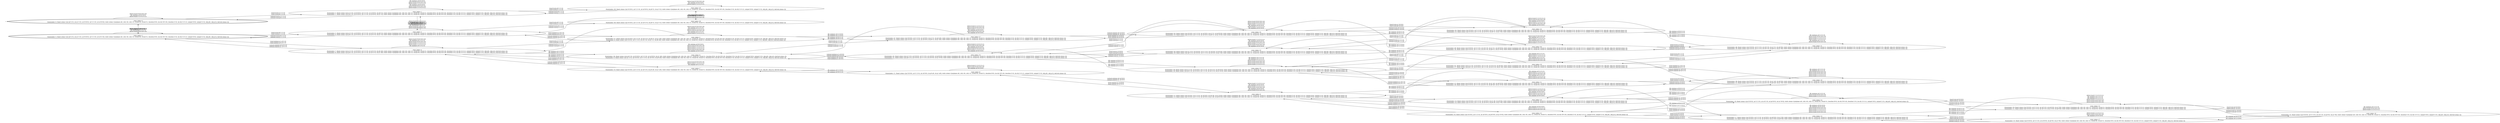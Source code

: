 digraph {
rankdir="LR"
s0[peripheries=2,label="state_index=0
State(index=0, fluent atoms=[(at p0 l1-0), (at p1 l1-0), (at t0 l0-0), (at t1 l1-0), (at a0 l0-0)], static atoms=[(airplane a0), (city c0), (city c1), (truck t0), (truck t1), (location l0-0), (in-city l0-0 c0), (location l1-0), (in-city l1-0 c1), (airport l0-0), (airport l1-0), (obj p0), (obj p1)], derived atoms=[])
"]
s1[label="state_index=1
State(index=2, fluent atoms=[(at p1 l1-0), (at t0 l0-0), (at t1 l1-0), (at a0 l0-0), (in p0 t1)], static atoms=[(airplane a0), (city c0), (city c1), (truck t0), (truck t1), (location l0-0), (in-city l0-0 c0), (location l1-0), (in-city l1-0 c1), (airport l0-0), (airport l1-0), (obj p0), (obj p1)], derived atoms=[])
State(index=1, fluent atoms=[(at p0 l1-0), (at t0 l0-0), (at t1 l1-0), (at a0 l0-0), (in p1 t1)], static atoms=[(airplane a0), (city c0), (city c1), (truck t0), (truck t1), (location l0-0), (in-city l0-0 c0), (location l1-0), (in-city l1-0 c1), (airport l0-0), (airport l1-0), (obj p0), (obj p1)], derived atoms=[])
"]
s2[peripheries=2,label="state_index=2
State(index=3, fluent atoms=[(at p0 l1-0), (at p1 l1-0), (at t0 l0-0), (at t1 l1-0), (at a0 l1-0)], static atoms=[(airplane a0), (city c0), (city c1), (truck t0), (truck t1), (location l0-0), (in-city l0-0 c0), (location l1-0), (in-city l1-0 c1), (airport l0-0), (airport l1-0), (obj p0), (obj p1)], derived atoms=[])
"]
s3[label="state_index=3
State(index=5, fluent atoms=[(at p1 l1-0), (at t0 l0-0), (at t1 l1-0), (at a0 l1-0), (in p0 t1)], static atoms=[(airplane a0), (city c0), (city c1), (truck t0), (truck t1), (location l0-0), (in-city l0-0 c0), (location l1-0), (in-city l1-0 c1), (airport l0-0), (airport l1-0), (obj p0), (obj p1)], derived atoms=[])
State(index=4, fluent atoms=[(at p0 l1-0), (at t0 l0-0), (at t1 l1-0), (at a0 l1-0), (in p1 t1)], static atoms=[(airplane a0), (city c0), (city c1), (truck t0), (truck t1), (location l0-0), (in-city l0-0 c0), (location l1-0), (in-city l1-0 c1), (airport l0-0), (airport l1-0), (obj p0), (obj p1)], derived atoms=[])
"]
s4[label="state_index=4
State(index=7, fluent atoms=[(at p1 l1-0), (at t0 l0-0), (at t1 l1-0), (at a0 l1-0), (in p0 a0)], static atoms=[(airplane a0), (city c0), (city c1), (truck t0), (truck t1), (location l0-0), (in-city l0-0 c0), (location l1-0), (in-city l1-0 c1), (airport l0-0), (airport l1-0), (obj p0), (obj p1)], derived atoms=[])
State(index=6, fluent atoms=[(at p0 l1-0), (at t0 l0-0), (at t1 l1-0), (at a0 l1-0), (in p1 a0)], static atoms=[(airplane a0), (city c0), (city c1), (truck t0), (truck t1), (location l0-0), (in-city l0-0 c0), (location l1-0), (in-city l1-0 c1), (airport l0-0), (airport l1-0), (obj p0), (obj p1)], derived atoms=[])
"]
s5[label="state_index=5
State(index=37, fluent atoms=[(at t0 l0-0), (at t1 l1-0), (at a0 l1-0), (in p0 t1), (in p1 a0)], static atoms=[(airplane a0), (city c0), (city c1), (truck t0), (truck t1), (location l0-0), (in-city l0-0 c0), (location l1-0), (in-city l1-0 c1), (airport l0-0), (airport l1-0), (obj p0), (obj p1)], derived atoms=[])
State(index=8, fluent atoms=[(at t0 l0-0), (at t1 l1-0), (at a0 l1-0), (in p1 t1), (in p0 a0)], static atoms=[(airplane a0), (city c0), (city c1), (truck t0), (truck t1), (location l0-0), (in-city l0-0 c0), (location l1-0), (in-city l1-0 c1), (airport l0-0), (airport l1-0), (obj p0), (obj p1)], derived atoms=[])
"]
s6[label="state_index=6
State(index=36, fluent atoms=[(at p0 l1-0), (at t0 l0-0), (at t1 l1-0), (at a0 l0-0), (in p1 a0)], static atoms=[(airplane a0), (city c0), (city c1), (truck t0), (truck t1), (location l0-0), (in-city l0-0 c0), (location l1-0), (in-city l1-0 c1), (airport l0-0), (airport l1-0), (obj p0), (obj p1)], derived atoms=[])
State(index=9, fluent atoms=[(at p1 l1-0), (at t0 l0-0), (at t1 l1-0), (at a0 l0-0), (in p0 a0)], static atoms=[(airplane a0), (city c0), (city c1), (truck t0), (truck t1), (location l0-0), (in-city l0-0 c0), (location l1-0), (in-city l1-0 c1), (airport l0-0), (airport l1-0), (obj p0), (obj p1)], derived atoms=[])
"]
s7[label="state_index=7
State(index=10, fluent atoms=[(at t0 l0-0), (at t1 l1-0), (at a0 l1-0), (in p0 a0), (in p1 a0)], static atoms=[(airplane a0), (city c0), (city c1), (truck t0), (truck t1), (location l0-0), (in-city l0-0 c0), (location l1-0), (in-city l1-0 c1), (airport l0-0), (airport l1-0), (obj p0), (obj p1)], derived atoms=[])
"]
s8[label="state_index=8
State(index=11, fluent atoms=[(at t0 l0-0), (at t1 l1-0), (at a0 l0-0), (in p0 a0), (in p1 a0)], static atoms=[(airplane a0), (city c0), (city c1), (truck t0), (truck t1), (location l0-0), (in-city l0-0 c0), (location l1-0), (in-city l1-0 c1), (airport l0-0), (airport l1-0), (obj p0), (obj p1)], derived atoms=[])
"]
s9[label="state_index=9
State(index=12, fluent atoms=[(at t0 l0-0), (at t1 l1-0), (at a0 l0-0), (in p0 a0), (at p1 l0-0)], static atoms=[(airplane a0), (city c0), (city c1), (truck t0), (truck t1), (location l0-0), (in-city l0-0 c0), (location l1-0), (in-city l1-0 c1), (airport l0-0), (airport l1-0), (obj p0), (obj p1)], derived atoms=[])
State(index=13, fluent atoms=[(at t0 l0-0), (at t1 l1-0), (at a0 l0-0), (in p1 a0), (at p0 l0-0)], static atoms=[(airplane a0), (city c0), (city c1), (truck t0), (truck t1), (location l0-0), (in-city l0-0 c0), (location l1-0), (in-city l1-0 c1), (airport l0-0), (airport l1-0), (obj p0), (obj p1)], derived atoms=[])
"]
s10[label="state_index=10
State(index=14, fluent atoms=[(at t0 l0-0), (at t1 l1-0), (at a0 l0-0), (in p1 a0), (in p0 t0)], static atoms=[(airplane a0), (city c0), (city c1), (truck t0), (truck t1), (location l0-0), (in-city l0-0 c0), (location l1-0), (in-city l1-0 c1), (airport l0-0), (airport l1-0), (obj p0), (obj p1)], derived atoms=[])
State(index=24, fluent atoms=[(at t0 l0-0), (at t1 l1-0), (at a0 l0-0), (in p0 a0), (in p1 t0)], static atoms=[(airplane a0), (city c0), (city c1), (truck t0), (truck t1), (location l0-0), (in-city l0-0 c0), (location l1-0), (in-city l1-0 c1), (airport l0-0), (airport l1-0), (obj p0), (obj p1)], derived atoms=[])
"]
s11[label="state_index=11
State(index=15, fluent atoms=[(at t0 l0-0), (at t1 l1-0), (at a0 l1-0), (in p1 a0), (at p0 l0-0)], static atoms=[(airplane a0), (city c0), (city c1), (truck t0), (truck t1), (location l0-0), (in-city l0-0 c0), (location l1-0), (in-city l1-0 c1), (airport l0-0), (airport l1-0), (obj p0), (obj p1)], derived atoms=[])
State(index=26, fluent atoms=[(at t0 l0-0), (at t1 l1-0), (at a0 l1-0), (in p0 a0), (at p1 l0-0)], static atoms=[(airplane a0), (city c0), (city c1), (truck t0), (truck t1), (location l0-0), (in-city l0-0 c0), (location l1-0), (in-city l1-0 c1), (airport l0-0), (airport l1-0), (obj p0), (obj p1)], derived atoms=[])
"]
s12[label="state_index=12
State(index=16, fluent atoms=[(at t0 l0-0), (at t1 l1-0), (at a0 l0-0), (at p0 l0-0), (at p1 l0-0)], static atoms=[(airplane a0), (city c0), (city c1), (truck t0), (truck t1), (location l0-0), (in-city l0-0 c0), (location l1-0), (in-city l1-0 c1), (airport l0-0), (airport l1-0), (obj p0), (obj p1)], derived atoms=[])
"]
s13[label="state_index=13
State(index=17, fluent atoms=[(at t0 l0-0), (at t1 l1-0), (at a0 l0-0), (at p0 l0-0), (in p1 t0)], static atoms=[(airplane a0), (city c0), (city c1), (truck t0), (truck t1), (location l0-0), (in-city l0-0 c0), (location l1-0), (in-city l1-0 c1), (airport l0-0), (airport l1-0), (obj p0), (obj p1)], derived atoms=[])
State(index=18, fluent atoms=[(at t0 l0-0), (at t1 l1-0), (at a0 l0-0), (at p1 l0-0), (in p0 t0)], static atoms=[(airplane a0), (city c0), (city c1), (truck t0), (truck t1), (location l0-0), (in-city l0-0 c0), (location l1-0), (in-city l1-0 c1), (airport l0-0), (airport l1-0), (obj p0), (obj p1)], derived atoms=[])
"]
s14[label="state_index=14
State(index=19, fluent atoms=[(at t0 l0-0), (at t1 l1-0), (at a0 l1-0), (at p0 l0-0), (at p1 l0-0)], static atoms=[(airplane a0), (city c0), (city c1), (truck t0), (truck t1), (location l0-0), (in-city l0-0 c0), (location l1-0), (in-city l1-0 c1), (airport l0-0), (airport l1-0), (obj p0), (obj p1)], derived atoms=[])
"]
s15[label="state_index=15
State(index=20, fluent atoms=[(at t0 l0-0), (at t1 l1-0), (at a0 l1-0), (at p0 l0-0), (in p1 t0)], static atoms=[(airplane a0), (city c0), (city c1), (truck t0), (truck t1), (location l0-0), (in-city l0-0 c0), (location l1-0), (in-city l1-0 c1), (airport l0-0), (airport l1-0), (obj p0), (obj p1)], derived atoms=[])
State(index=21, fluent atoms=[(at t0 l0-0), (at t1 l1-0), (at a0 l1-0), (at p1 l0-0), (in p0 t0)], static atoms=[(airplane a0), (city c0), (city c1), (truck t0), (truck t1), (location l0-0), (in-city l0-0 c0), (location l1-0), (in-city l1-0 c1), (airport l0-0), (airport l1-0), (obj p0), (obj p1)], derived atoms=[])
"]
s16[label="state_index=16
State(index=22, fluent atoms=[(at t0 l0-0), (at t1 l1-0), (at a0 l1-0), (in p0 t0), (in p1 t0)], static atoms=[(airplane a0), (city c0), (city c1), (truck t0), (truck t1), (location l0-0), (in-city l0-0 c0), (location l1-0), (in-city l1-0 c1), (airport l0-0), (airport l1-0), (obj p0), (obj p1)], derived atoms=[])
"]
s17[label="state_index=17
State(index=23, fluent atoms=[(at t0 l0-0), (at t1 l1-0), (at a0 l0-0), (in p0 t0), (in p1 t0)], static atoms=[(airplane a0), (city c0), (city c1), (truck t0), (truck t1), (location l0-0), (in-city l0-0 c0), (location l1-0), (in-city l1-0 c1), (airport l0-0), (airport l1-0), (obj p0), (obj p1)], derived atoms=[])
"]
s18[label="state_index=18
State(index=38, fluent atoms=[(at t0 l0-0), (at t1 l1-0), (at a0 l1-0), (in p1 a0), (in p0 t0)], static atoms=[(airplane a0), (city c0), (city c1), (truck t0), (truck t1), (location l0-0), (in-city l0-0 c0), (location l1-0), (in-city l1-0 c1), (airport l0-0), (airport l1-0), (obj p0), (obj p1)], derived atoms=[])
State(index=25, fluent atoms=[(at t0 l0-0), (at t1 l1-0), (at a0 l1-0), (in p0 a0), (in p1 t0)], static atoms=[(airplane a0), (city c0), (city c1), (truck t0), (truck t1), (location l0-0), (in-city l0-0 c0), (location l1-0), (in-city l1-0 c1), (airport l0-0), (airport l1-0), (obj p0), (obj p1)], derived atoms=[])
"]
s19[label="state_index=19
State(index=41, fluent atoms=[(at p1 l1-0), (at t0 l0-0), (at t1 l1-0), (at a0 l1-0), (in p0 t0)], static atoms=[(airplane a0), (city c0), (city c1), (truck t0), (truck t1), (location l0-0), (in-city l0-0 c0), (location l1-0), (in-city l1-0 c1), (airport l0-0), (airport l1-0), (obj p0), (obj p1)], derived atoms=[])
State(index=27, fluent atoms=[(at p0 l1-0), (at t0 l0-0), (at t1 l1-0), (at a0 l1-0), (in p1 t0)], static atoms=[(airplane a0), (city c0), (city c1), (truck t0), (truck t1), (location l0-0), (in-city l0-0 c0), (location l1-0), (in-city l1-0 c1), (airport l0-0), (airport l1-0), (obj p0), (obj p1)], derived atoms=[])
"]
s20[label="state_index=20
State(index=39, fluent atoms=[(at p1 l1-0), (at t0 l0-0), (at t1 l1-0), (at a0 l1-0), (at p0 l0-0)], static atoms=[(airplane a0), (city c0), (city c1), (truck t0), (truck t1), (location l0-0), (in-city l0-0 c0), (location l1-0), (in-city l1-0 c1), (airport l0-0), (airport l1-0), (obj p0), (obj p1)], derived atoms=[])
State(index=28, fluent atoms=[(at p0 l1-0), (at t0 l0-0), (at t1 l1-0), (at a0 l1-0), (at p1 l0-0)], static atoms=[(airplane a0), (city c0), (city c1), (truck t0), (truck t1), (location l0-0), (in-city l0-0 c0), (location l1-0), (in-city l1-0 c1), (airport l0-0), (airport l1-0), (obj p0), (obj p1)], derived atoms=[])
"]
s21[label="state_index=21
State(index=46, fluent atoms=[(at t0 l0-0), (at t1 l1-0), (at a0 l1-0), (in p1 t1), (in p0 t0)], static atoms=[(airplane a0), (city c0), (city c1), (truck t0), (truck t1), (location l0-0), (in-city l0-0 c0), (location l1-0), (in-city l1-0 c1), (airport l0-0), (airport l1-0), (obj p0), (obj p1)], derived atoms=[])
State(index=29, fluent atoms=[(at t0 l0-0), (at t1 l1-0), (at a0 l1-0), (in p0 t1), (in p1 t0)], static atoms=[(airplane a0), (city c0), (city c1), (truck t0), (truck t1), (location l0-0), (in-city l0-0 c0), (location l1-0), (in-city l1-0 c1), (airport l0-0), (airport l1-0), (obj p0), (obj p1)], derived atoms=[])
"]
s22[label="state_index=22
State(index=44, fluent atoms=[(at p1 l1-0), (at t0 l0-0), (at t1 l1-0), (at a0 l0-0), (in p0 t0)], static atoms=[(airplane a0), (city c0), (city c1), (truck t0), (truck t1), (location l0-0), (in-city l0-0 c0), (location l1-0), (in-city l1-0 c1), (airport l0-0), (airport l1-0), (obj p0), (obj p1)], derived atoms=[])
State(index=30, fluent atoms=[(at p0 l1-0), (at t0 l0-0), (at t1 l1-0), (at a0 l0-0), (in p1 t0)], static atoms=[(airplane a0), (city c0), (city c1), (truck t0), (truck t1), (location l0-0), (in-city l0-0 c0), (location l1-0), (in-city l1-0 c1), (airport l0-0), (airport l1-0), (obj p0), (obj p1)], derived atoms=[])
"]
s23[label="state_index=23
State(index=42, fluent atoms=[(at p1 l1-0), (at t0 l0-0), (at t1 l1-0), (at a0 l0-0), (at p0 l0-0)], static atoms=[(airplane a0), (city c0), (city c1), (truck t0), (truck t1), (location l0-0), (in-city l0-0 c0), (location l1-0), (in-city l1-0 c1), (airport l0-0), (airport l1-0), (obj p0), (obj p1)], derived atoms=[])
State(index=31, fluent atoms=[(at p0 l1-0), (at t0 l0-0), (at t1 l1-0), (at a0 l0-0), (at p1 l0-0)], static atoms=[(airplane a0), (city c0), (city c1), (truck t0), (truck t1), (location l0-0), (in-city l0-0 c0), (location l1-0), (in-city l1-0 c1), (airport l0-0), (airport l1-0), (obj p0), (obj p1)], derived atoms=[])
"]
s24[label="state_index=24
State(index=45, fluent atoms=[(at t0 l0-0), (at t1 l1-0), (at a0 l0-0), (in p1 t1), (in p0 t0)], static atoms=[(airplane a0), (city c0), (city c1), (truck t0), (truck t1), (location l0-0), (in-city l0-0 c0), (location l1-0), (in-city l1-0 c1), (airport l0-0), (airport l1-0), (obj p0), (obj p1)], derived atoms=[])
State(index=32, fluent atoms=[(at t0 l0-0), (at t1 l1-0), (at a0 l0-0), (in p0 t1), (in p1 t0)], static atoms=[(airplane a0), (city c0), (city c1), (truck t0), (truck t1), (location l0-0), (in-city l0-0 c0), (location l1-0), (in-city l1-0 c1), (airport l0-0), (airport l1-0), (obj p0), (obj p1)], derived atoms=[])
"]
s25[label="state_index=25
State(index=43, fluent atoms=[(at t0 l0-0), (at t1 l1-0), (at a0 l0-0), (in p1 t1), (at p0 l0-0)], static atoms=[(airplane a0), (city c0), (city c1), (truck t0), (truck t1), (location l0-0), (in-city l0-0 c0), (location l1-0), (in-city l1-0 c1), (airport l0-0), (airport l1-0), (obj p0), (obj p1)], derived atoms=[])
State(index=33, fluent atoms=[(at t0 l0-0), (at t1 l1-0), (at a0 l0-0), (in p0 t1), (at p1 l0-0)], static atoms=[(airplane a0), (city c0), (city c1), (truck t0), (truck t1), (location l0-0), (in-city l0-0 c0), (location l1-0), (in-city l1-0 c1), (airport l0-0), (airport l1-0), (obj p0), (obj p1)], derived atoms=[])
"]
s26[label="state_index=26
State(index=40, fluent atoms=[(at t0 l0-0), (at t1 l1-0), (at a0 l1-0), (in p1 t1), (at p0 l0-0)], static atoms=[(airplane a0), (city c0), (city c1), (truck t0), (truck t1), (location l0-0), (in-city l0-0 c0), (location l1-0), (in-city l1-0 c1), (airport l0-0), (airport l1-0), (obj p0), (obj p1)], derived atoms=[])
State(index=34, fluent atoms=[(at t0 l0-0), (at t1 l1-0), (at a0 l1-0), (in p0 t1), (at p1 l0-0)], static atoms=[(airplane a0), (city c0), (city c1), (truck t0), (truck t1), (location l0-0), (in-city l0-0 c0), (location l1-0), (in-city l1-0 c1), (airport l0-0), (airport l1-0), (obj p0), (obj p1)], derived atoms=[])
"]
s27[label="state_index=27
State(index=47, fluent atoms=[(at t0 l0-0), (at t1 l1-0), (at a0 l0-0), (in p1 t1), (in p0 a0)], static atoms=[(airplane a0), (city c0), (city c1), (truck t0), (truck t1), (location l0-0), (in-city l0-0 c0), (location l1-0), (in-city l1-0 c1), (airport l0-0), (airport l1-0), (obj p0), (obj p1)], derived atoms=[])
State(index=35, fluent atoms=[(at t0 l0-0), (at t1 l1-0), (at a0 l0-0), (in p0 t1), (in p1 a0)], static atoms=[(airplane a0), (city c0), (city c1), (truck t0), (truck t1), (location l0-0), (in-city l0-0 c0), (location l1-0), (in-city l1-0 c1), (airport l0-0), (airport l1-0), (obj p0), (obj p1)], derived atoms=[])
"]
s28[label="state_index=28
State(index=48, fluent atoms=[(at t0 l0-0), (at t1 l1-0), (at a0 l1-0), (in p0 t1), (in p1 t1)], static atoms=[(airplane a0), (city c0), (city c1), (truck t0), (truck t1), (location l0-0), (in-city l0-0 c0), (location l1-0), (in-city l1-0 c1), (airport l0-0), (airport l1-0), (obj p0), (obj p1)], derived atoms=[])
"]
s29[label="state_index=29
State(index=49, fluent atoms=[(at t0 l0-0), (at t1 l1-0), (at a0 l0-0), (in p0 t1), (in p1 t1)], static atoms=[(airplane a0), (city c0), (city c1), (truck t0), (truck t1), (location l0-0), (in-city l0-0 c0), (location l1-0), (in-city l1-0 c1), (airport l0-0), (airport l1-0), (obj p0), (obj p1)], derived atoms=[])
"]
Dangling [ label = "", style = invis ]
{ rank = same; Dangling }
Dangling -> s0
{ rank = same; s16}
{ rank = same; s15,s17}
{ rank = same; s13,s14,s18,s21}
{ rank = same; s10,s11,s12,s19,s24,s26}
{ rank = same; s9,s20,s22,s25}
{ rank = same; s8,s23,s27}
{ rank = same; s5,s6,s7,s28,s29}
{ rank = same; s1,s3,s4}
{ rank = same; s0,s2}
s0->s0 [label="(drive-truck t0 l0-0 l0-0 c0)
(fly-airplane a0 l0-0 l0-0)
(drive-truck t1 l1-0 l1-0 c1)
"]
s0->s1 [label="(load-truck p1 t1 l1-0)
(load-truck p0 t1 l1-0)
"]
s0->s2 [label="(fly-airplane a0 l0-0 l1-0)
"]
s1->s0 [label="(unload-truck p1 t1 l1-0)
(unload-truck p0 t1 l1-0)
"]
s1->s1 [label="(fly-airplane a0 l0-0 l0-0)
(drive-truck t0 l0-0 l0-0 c0)
(drive-truck t1 l1-0 l1-0 c1)
(fly-airplane a0 l0-0 l0-0)
(drive-truck t0 l0-0 l0-0 c0)
(drive-truck t1 l1-0 l1-0 c1)
"]
s1->s3 [label="(fly-airplane a0 l0-0 l1-0)
(fly-airplane a0 l0-0 l1-0)
"]
s1->s29 [label="(load-truck p0 t1 l1-0)
(load-truck p1 t1 l1-0)
"]
s2->s0 [label="(fly-airplane a0 l1-0 l0-0)
"]
s2->s2 [label="(drive-truck t1 l1-0 l1-0 c1)
(fly-airplane a0 l1-0 l1-0)
(drive-truck t0 l0-0 l0-0 c0)
"]
s2->s3 [label="(load-truck p0 t1 l1-0)
(load-truck p1 t1 l1-0)
"]
s2->s4 [label="(load-airplane p1 a0 l1-0)
(load-airplane p0 a0 l1-0)
"]
s3->s1 [label="(fly-airplane a0 l1-0 l0-0)
(fly-airplane a0 l1-0 l0-0)
"]
s3->s2 [label="(unload-truck p0 t1 l1-0)
(unload-truck p1 t1 l1-0)
"]
s3->s3 [label="(drive-truck t1 l1-0 l1-0 c1)
(fly-airplane a0 l1-0 l1-0)
(drive-truck t0 l0-0 l0-0 c0)
(fly-airplane a0 l1-0 l1-0)
(drive-truck t1 l1-0 l1-0 c1)
(drive-truck t0 l0-0 l0-0 c0)
"]
s3->s5 [label="(load-airplane p1 a0 l1-0)
(load-airplane p0 a0 l1-0)
"]
s3->s28 [label="(load-truck p0 t1 l1-0)
(load-truck p1 t1 l1-0)
"]
s4->s2 [label="(unload-airplane p0 a0 l1-0)
(unload-airplane p1 a0 l1-0)
"]
s4->s4 [label="(drive-truck t0 l0-0 l0-0 c0)
(fly-airplane a0 l1-0 l1-0)
(drive-truck t0 l0-0 l0-0 c0)
(drive-truck t1 l1-0 l1-0 c1)
(drive-truck t1 l1-0 l1-0 c1)
(fly-airplane a0 l1-0 l1-0)
"]
s4->s5 [label="(load-truck p1 t1 l1-0)
(load-truck p0 t1 l1-0)
"]
s4->s6 [label="(fly-airplane a0 l1-0 l0-0)
(fly-airplane a0 l1-0 l0-0)
"]
s4->s7 [label="(load-airplane p0 a0 l1-0)
(load-airplane p1 a0 l1-0)
"]
s5->s3 [label="(unload-airplane p1 a0 l1-0)
(unload-airplane p0 a0 l1-0)
"]
s5->s4 [label="(unload-truck p1 t1 l1-0)
(unload-truck p0 t1 l1-0)
"]
s5->s5 [label="(drive-truck t0 l0-0 l0-0 c0)
(fly-airplane a0 l1-0 l1-0)
(drive-truck t1 l1-0 l1-0 c1)
(drive-truck t0 l0-0 l0-0 c0)
(fly-airplane a0 l1-0 l1-0)
(drive-truck t1 l1-0 l1-0 c1)
"]
s5->s27 [label="(fly-airplane a0 l1-0 l0-0)
(fly-airplane a0 l1-0 l0-0)
"]
s6->s4 [label="(fly-airplane a0 l0-0 l1-0)
(fly-airplane a0 l0-0 l1-0)
"]
s6->s6 [label="(fly-airplane a0 l0-0 l0-0)
(drive-truck t0 l0-0 l0-0 c0)
(drive-truck t1 l1-0 l1-0 c1)
(drive-truck t1 l1-0 l1-0 c1)
(drive-truck t0 l0-0 l0-0 c0)
(fly-airplane a0 l0-0 l0-0)
"]
s6->s23 [label="(unload-airplane p1 a0 l0-0)
(unload-airplane p0 a0 l0-0)
"]
s6->s27 [label="(load-truck p1 t1 l1-0)
(load-truck p0 t1 l1-0)
"]
s7->s4 [label="(unload-airplane p0 a0 l1-0)
(unload-airplane p1 a0 l1-0)
"]
s7->s7 [label="(drive-truck t0 l0-0 l0-0 c0)
(drive-truck t1 l1-0 l1-0 c1)
(fly-airplane a0 l1-0 l1-0)
"]
s7->s8 [label="(fly-airplane a0 l1-0 l0-0)
"]
s8->s7 [label="(fly-airplane a0 l0-0 l1-0)
"]
s8->s8 [label="(drive-truck t1 l1-0 l1-0 c1)
(drive-truck t0 l0-0 l0-0 c0)
(fly-airplane a0 l0-0 l0-0)
"]
s8->s9 [label="(unload-airplane p0 a0 l0-0)
(unload-airplane p1 a0 l0-0)
"]
s9->s8 [label="(load-airplane p1 a0 l0-0)
(load-airplane p0 a0 l0-0)
"]
s9->s9 [label="(drive-truck t1 l1-0 l1-0 c1)
(fly-airplane a0 l0-0 l0-0)
(drive-truck t1 l1-0 l1-0 c1)
(drive-truck t0 l0-0 l0-0 c0)
(fly-airplane a0 l0-0 l0-0)
(drive-truck t0 l0-0 l0-0 c0)
"]
s9->s10 [label="(load-truck p0 t0 l0-0)
(load-truck p1 t0 l0-0)
"]
s9->s11 [label="(fly-airplane a0 l0-0 l1-0)
(fly-airplane a0 l0-0 l1-0)
"]
s9->s12 [label="(unload-airplane p1 a0 l0-0)
(unload-airplane p0 a0 l0-0)
"]
s10->s9 [label="(unload-truck p1 t0 l0-0)
(unload-truck p0 t0 l0-0)
"]
s10->s10 [label="(drive-truck t1 l1-0 l1-0 c1)
(drive-truck t0 l0-0 l0-0 c0)
(fly-airplane a0 l0-0 l0-0)
(drive-truck t1 l1-0 l1-0 c1)
(drive-truck t0 l0-0 l0-0 c0)
(fly-airplane a0 l0-0 l0-0)
"]
s10->s13 [label="(unload-airplane p1 a0 l0-0)
(unload-airplane p0 a0 l0-0)
"]
s10->s18 [label="(fly-airplane a0 l0-0 l1-0)
(fly-airplane a0 l0-0 l1-0)
"]
s11->s9 [label="(fly-airplane a0 l1-0 l0-0)
(fly-airplane a0 l1-0 l0-0)
"]
s11->s11 [label="(fly-airplane a0 l1-0 l1-0)
(drive-truck t1 l1-0 l1-0 c1)
(drive-truck t0 l0-0 l0-0 c0)
(fly-airplane a0 l1-0 l1-0)
(drive-truck t1 l1-0 l1-0 c1)
(drive-truck t0 l0-0 l0-0 c0)
"]
s11->s18 [label="(load-truck p0 t0 l0-0)
(load-truck p1 t0 l0-0)
"]
s11->s20 [label="(unload-airplane p1 a0 l1-0)
(unload-airplane p0 a0 l1-0)
"]
s12->s9 [label="(load-airplane p0 a0 l0-0)
(load-airplane p1 a0 l0-0)
"]
s12->s12 [label="(fly-airplane a0 l0-0 l0-0)
(drive-truck t1 l1-0 l1-0 c1)
(drive-truck t0 l0-0 l0-0 c0)
"]
s12->s13 [label="(load-truck p0 t0 l0-0)
(load-truck p1 t0 l0-0)
"]
s12->s14 [label="(fly-airplane a0 l0-0 l1-0)
"]
s13->s10 [label="(load-airplane p0 a0 l0-0)
(load-airplane p1 a0 l0-0)
"]
s13->s12 [label="(unload-truck p1 t0 l0-0)
(unload-truck p0 t0 l0-0)
"]
s13->s13 [label="(fly-airplane a0 l0-0 l0-0)
(fly-airplane a0 l0-0 l0-0)
(drive-truck t0 l0-0 l0-0 c0)
(drive-truck t1 l1-0 l1-0 c1)
(drive-truck t1 l1-0 l1-0 c1)
(drive-truck t0 l0-0 l0-0 c0)
"]
s13->s15 [label="(fly-airplane a0 l0-0 l1-0)
(fly-airplane a0 l0-0 l1-0)
"]
s13->s17 [label="(load-truck p1 t0 l0-0)
(load-truck p0 t0 l0-0)
"]
s14->s12 [label="(fly-airplane a0 l1-0 l0-0)
"]
s14->s14 [label="(fly-airplane a0 l1-0 l1-0)
(drive-truck t0 l0-0 l0-0 c0)
(drive-truck t1 l1-0 l1-0 c1)
"]
s14->s15 [label="(load-truck p0 t0 l0-0)
(load-truck p1 t0 l0-0)
"]
s15->s13 [label="(fly-airplane a0 l1-0 l0-0)
(fly-airplane a0 l1-0 l0-0)
"]
s15->s14 [label="(unload-truck p1 t0 l0-0)
(unload-truck p0 t0 l0-0)
"]
s15->s15 [label="(drive-truck t1 l1-0 l1-0 c1)
(fly-airplane a0 l1-0 l1-0)
(fly-airplane a0 l1-0 l1-0)
(drive-truck t1 l1-0 l1-0 c1)
(drive-truck t0 l0-0 l0-0 c0)
(drive-truck t0 l0-0 l0-0 c0)
"]
s15->s16 [label="(load-truck p0 t0 l0-0)
(load-truck p1 t0 l0-0)
"]
s16->s15 [label="(unload-truck p1 t0 l0-0)
(unload-truck p0 t0 l0-0)
"]
s16->s16 [label="(fly-airplane a0 l1-0 l1-0)
(drive-truck t0 l0-0 l0-0 c0)
(drive-truck t1 l1-0 l1-0 c1)
"]
s16->s17 [label="(fly-airplane a0 l1-0 l0-0)
"]
s17->s13 [label="(unload-truck p0 t0 l0-0)
(unload-truck p1 t0 l0-0)
"]
s17->s16 [label="(fly-airplane a0 l0-0 l1-0)
"]
s17->s17 [label="(drive-truck t1 l1-0 l1-0 c1)
(drive-truck t0 l0-0 l0-0 c0)
(fly-airplane a0 l0-0 l0-0)
"]
s18->s10 [label="(fly-airplane a0 l1-0 l0-0)
(fly-airplane a0 l1-0 l0-0)
"]
s18->s11 [label="(unload-truck p1 t0 l0-0)
(unload-truck p0 t0 l0-0)
"]
s18->s18 [label="(fly-airplane a0 l1-0 l1-0)
(fly-airplane a0 l1-0 l1-0)
(drive-truck t0 l0-0 l0-0 c0)
(drive-truck t0 l0-0 l0-0 c0)
(drive-truck t1 l1-0 l1-0 c1)
(drive-truck t1 l1-0 l1-0 c1)
"]
s18->s19 [label="(unload-airplane p1 a0 l1-0)
(unload-airplane p0 a0 l1-0)
"]
s19->s18 [label="(load-airplane p1 a0 l1-0)
(load-airplane p0 a0 l1-0)
"]
s19->s19 [label="(fly-airplane a0 l1-0 l1-0)
(drive-truck t1 l1-0 l1-0 c1)
(drive-truck t1 l1-0 l1-0 c1)
(fly-airplane a0 l1-0 l1-0)
(drive-truck t0 l0-0 l0-0 c0)
(drive-truck t0 l0-0 l0-0 c0)
"]
s19->s20 [label="(unload-truck p1 t0 l0-0)
(unload-truck p0 t0 l0-0)
"]
s19->s21 [label="(load-truck p0 t1 l1-0)
(load-truck p1 t1 l1-0)
"]
s19->s22 [label="(fly-airplane a0 l1-0 l0-0)
(fly-airplane a0 l1-0 l0-0)
"]
s20->s11 [label="(load-airplane p1 a0 l1-0)
(load-airplane p0 a0 l1-0)
"]
s20->s19 [label="(load-truck p1 t0 l0-0)
(load-truck p0 t0 l0-0)
"]
s20->s20 [label="(fly-airplane a0 l1-0 l1-0)
(fly-airplane a0 l1-0 l1-0)
(drive-truck t1 l1-0 l1-0 c1)
(drive-truck t0 l0-0 l0-0 c0)
(drive-truck t0 l0-0 l0-0 c0)
(drive-truck t1 l1-0 l1-0 c1)
"]
s20->s23 [label="(fly-airplane a0 l1-0 l0-0)
(fly-airplane a0 l1-0 l0-0)
"]
s20->s26 [label="(load-truck p0 t1 l1-0)
(load-truck p1 t1 l1-0)
"]
s21->s19 [label="(unload-truck p1 t1 l1-0)
(unload-truck p0 t1 l1-0)
"]
s21->s21 [label="(fly-airplane a0 l1-0 l1-0)
(drive-truck t0 l0-0 l0-0 c0)
(drive-truck t1 l1-0 l1-0 c1)
(drive-truck t1 l1-0 l1-0 c1)
(fly-airplane a0 l1-0 l1-0)
(drive-truck t0 l0-0 l0-0 c0)
"]
s21->s24 [label="(fly-airplane a0 l1-0 l0-0)
(fly-airplane a0 l1-0 l0-0)
"]
s21->s26 [label="(unload-truck p1 t0 l0-0)
(unload-truck p0 t0 l0-0)
"]
s22->s19 [label="(fly-airplane a0 l0-0 l1-0)
(fly-airplane a0 l0-0 l1-0)
"]
s22->s22 [label="(drive-truck t1 l1-0 l1-0 c1)
(fly-airplane a0 l0-0 l0-0)
(drive-truck t0 l0-0 l0-0 c0)
(drive-truck t1 l1-0 l1-0 c1)
(drive-truck t0 l0-0 l0-0 c0)
(fly-airplane a0 l0-0 l0-0)
"]
s22->s23 [label="(unload-truck p0 t0 l0-0)
(unload-truck p1 t0 l0-0)
"]
s22->s24 [label="(load-truck p1 t1 l1-0)
(load-truck p0 t1 l1-0)
"]
s23->s6 [label="(load-airplane p0 a0 l0-0)
(load-airplane p1 a0 l0-0)
"]
s23->s20 [label="(fly-airplane a0 l0-0 l1-0)
(fly-airplane a0 l0-0 l1-0)
"]
s23->s22 [label="(load-truck p1 t0 l0-0)
(load-truck p0 t0 l0-0)
"]
s23->s23 [label="(drive-truck t1 l1-0 l1-0 c1)
(drive-truck t0 l0-0 l0-0 c0)
(fly-airplane a0 l0-0 l0-0)
(drive-truck t0 l0-0 l0-0 c0)
(drive-truck t1 l1-0 l1-0 c1)
(fly-airplane a0 l0-0 l0-0)
"]
s23->s25 [label="(load-truck p1 t1 l1-0)
(load-truck p0 t1 l1-0)
"]
s24->s21 [label="(fly-airplane a0 l0-0 l1-0)
(fly-airplane a0 l0-0 l1-0)
"]
s24->s22 [label="(unload-truck p1 t1 l1-0)
(unload-truck p0 t1 l1-0)
"]
s24->s24 [label="(drive-truck t1 l1-0 l1-0 c1)
(drive-truck t0 l0-0 l0-0 c0)
(fly-airplane a0 l0-0 l0-0)
(drive-truck t1 l1-0 l1-0 c1)
(drive-truck t0 l0-0 l0-0 c0)
(fly-airplane a0 l0-0 l0-0)
"]
s24->s25 [label="(unload-truck p0 t0 l0-0)
(unload-truck p1 t0 l0-0)
"]
s25->s23 [label="(unload-truck p0 t1 l1-0)
(unload-truck p1 t1 l1-0)
"]
s25->s24 [label="(load-truck p1 t0 l0-0)
(load-truck p0 t0 l0-0)
"]
s25->s25 [label="(drive-truck t0 l0-0 l0-0 c0)
(drive-truck t0 l0-0 l0-0 c0)
(drive-truck t1 l1-0 l1-0 c1)
(fly-airplane a0 l0-0 l0-0)
(drive-truck t1 l1-0 l1-0 c1)
(fly-airplane a0 l0-0 l0-0)
"]
s25->s26 [label="(fly-airplane a0 l0-0 l1-0)
(fly-airplane a0 l0-0 l1-0)
"]
s25->s27 [label="(load-airplane p1 a0 l0-0)
(load-airplane p0 a0 l0-0)
"]
s26->s20 [label="(unload-truck p0 t1 l1-0)
(unload-truck p1 t1 l1-0)
"]
s26->s21 [label="(load-truck p1 t0 l0-0)
(load-truck p0 t0 l0-0)
"]
s26->s25 [label="(fly-airplane a0 l1-0 l0-0)
(fly-airplane a0 l1-0 l0-0)
"]
s26->s26 [label="(drive-truck t0 l0-0 l0-0 c0)
(fly-airplane a0 l1-0 l1-0)
(drive-truck t1 l1-0 l1-0 c1)
(fly-airplane a0 l1-0 l1-0)
(drive-truck t0 l0-0 l0-0 c0)
(drive-truck t1 l1-0 l1-0 c1)
"]
s27->s5 [label="(fly-airplane a0 l0-0 l1-0)
(fly-airplane a0 l0-0 l1-0)
"]
s27->s6 [label="(unload-truck p1 t1 l1-0)
(unload-truck p0 t1 l1-0)
"]
s27->s25 [label="(unload-airplane p0 a0 l0-0)
(unload-airplane p1 a0 l0-0)
"]
s27->s27 [label="(drive-truck t1 l1-0 l1-0 c1)
(drive-truck t0 l0-0 l0-0 c0)
(drive-truck t1 l1-0 l1-0 c1)
(fly-airplane a0 l0-0 l0-0)
(drive-truck t0 l0-0 l0-0 c0)
(fly-airplane a0 l0-0 l0-0)
"]
s28->s3 [label="(unload-truck p0 t1 l1-0)
(unload-truck p1 t1 l1-0)
"]
s28->s28 [label="(fly-airplane a0 l1-0 l1-0)
(drive-truck t1 l1-0 l1-0 c1)
(drive-truck t0 l0-0 l0-0 c0)
"]
s28->s29 [label="(fly-airplane a0 l1-0 l0-0)
"]
s29->s1 [label="(unload-truck p0 t1 l1-0)
(unload-truck p1 t1 l1-0)
"]
s29->s28 [label="(fly-airplane a0 l0-0 l1-0)
"]
s29->s29 [label="(drive-truck t0 l0-0 l0-0 c0)
(fly-airplane a0 l0-0 l0-0)
(drive-truck t1 l1-0 l1-0 c1)
"]
}
